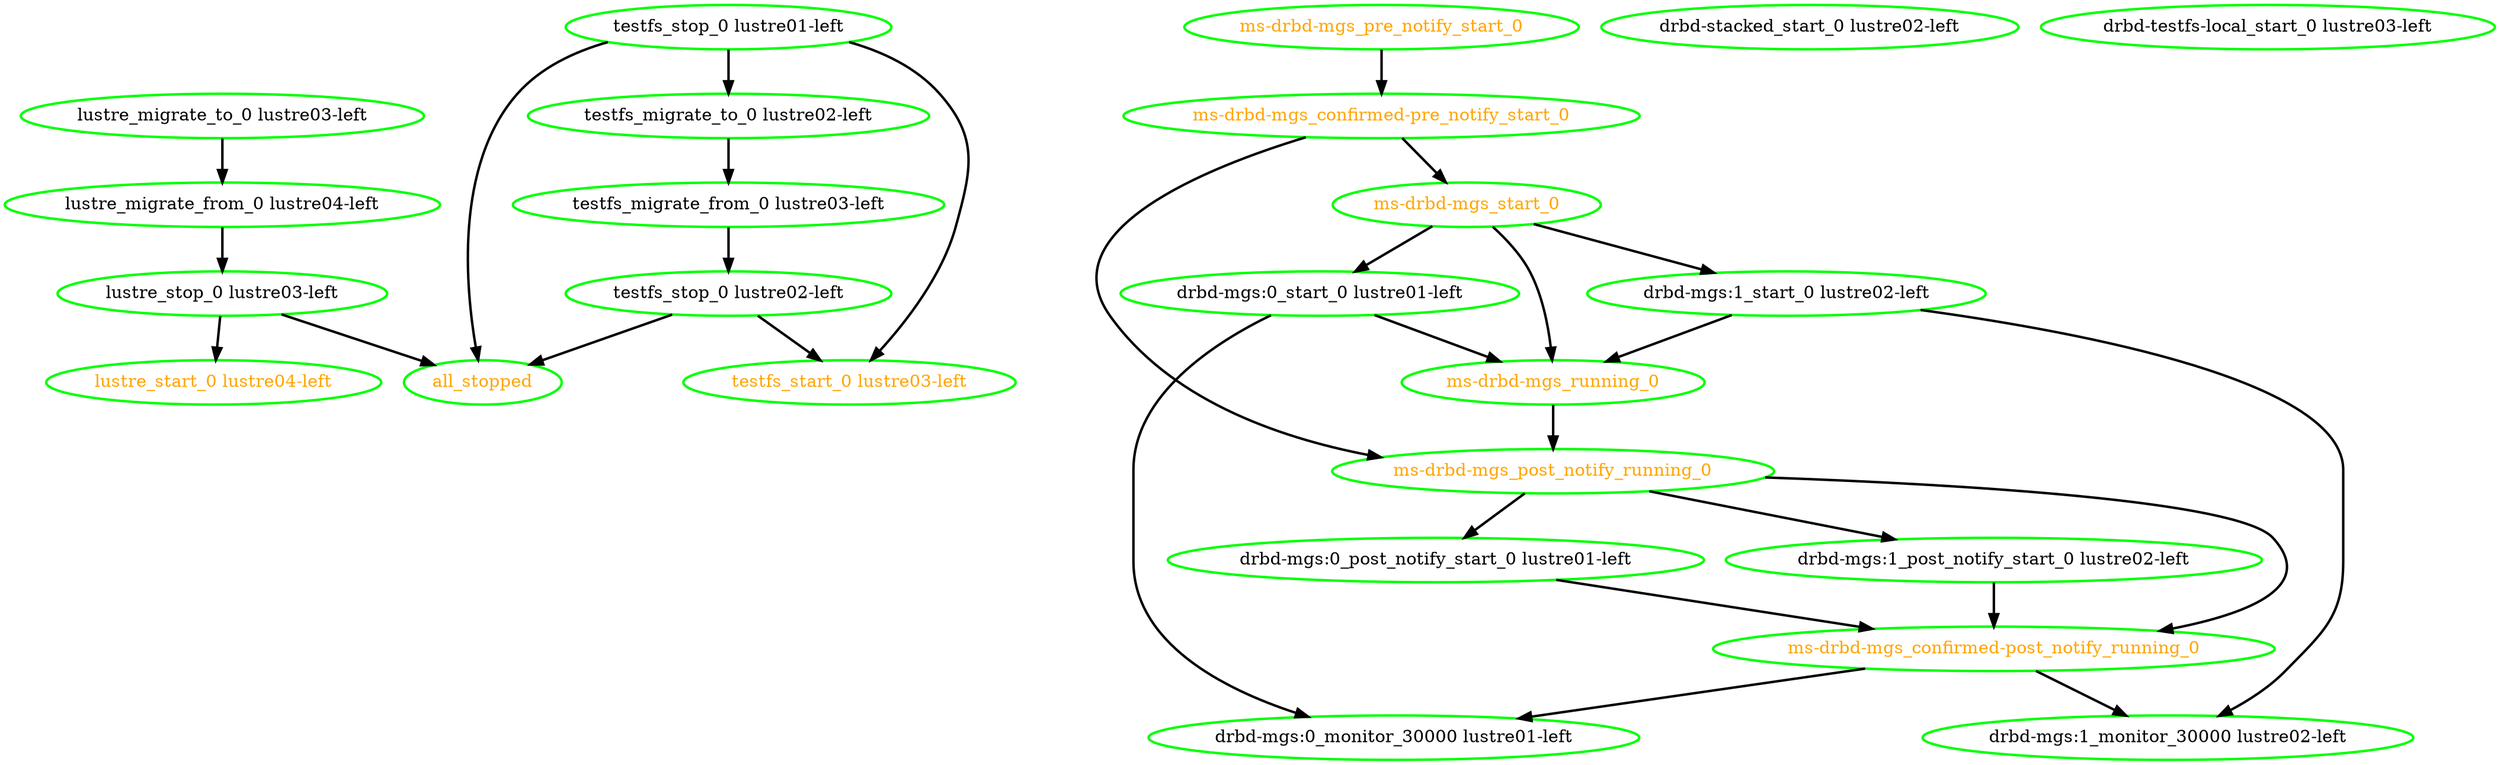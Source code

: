 digraph "g" {
"all_stopped" [ style=bold color="green" fontcolor="orange"]
"drbd-mgs:0_monitor_30000 lustre01-left" [ style=bold color="green" fontcolor="black"]
"drbd-mgs:0_post_notify_start_0 lustre01-left" -> "ms-drbd-mgs_confirmed-post_notify_running_0" [ style = bold]
"drbd-mgs:0_post_notify_start_0 lustre01-left" [ style=bold color="green" fontcolor="black"]
"drbd-mgs:0_start_0 lustre01-left" -> "drbd-mgs:0_monitor_30000 lustre01-left" [ style = bold]
"drbd-mgs:0_start_0 lustre01-left" -> "ms-drbd-mgs_running_0" [ style = bold]
"drbd-mgs:0_start_0 lustre01-left" [ style=bold color="green" fontcolor="black"]
"drbd-mgs:1_monitor_30000 lustre02-left" [ style=bold color="green" fontcolor="black"]
"drbd-mgs:1_post_notify_start_0 lustre02-left" -> "ms-drbd-mgs_confirmed-post_notify_running_0" [ style = bold]
"drbd-mgs:1_post_notify_start_0 lustre02-left" [ style=bold color="green" fontcolor="black"]
"drbd-mgs:1_start_0 lustre02-left" -> "drbd-mgs:1_monitor_30000 lustre02-left" [ style = bold]
"drbd-mgs:1_start_0 lustre02-left" -> "ms-drbd-mgs_running_0" [ style = bold]
"drbd-mgs:1_start_0 lustre02-left" [ style=bold color="green" fontcolor="black"]
"drbd-stacked_start_0 lustre02-left" [ style=bold color="green" fontcolor="black"]
"drbd-testfs-local_start_0 lustre03-left" [ style=bold color="green" fontcolor="black"]
"lustre_migrate_from_0 lustre04-left" -> "lustre_stop_0 lustre03-left" [ style = bold]
"lustre_migrate_from_0 lustre04-left" [ style=bold color="green" fontcolor="black"]
"lustre_migrate_to_0 lustre03-left" -> "lustre_migrate_from_0 lustre04-left" [ style = bold]
"lustre_migrate_to_0 lustre03-left" [ style=bold color="green" fontcolor="black"]
"lustre_start_0 lustre04-left" [ style=bold color="green" fontcolor="orange"]
"lustre_stop_0 lustre03-left" -> "all_stopped" [ style = bold]
"lustre_stop_0 lustre03-left" -> "lustre_start_0 lustre04-left" [ style = bold]
"lustre_stop_0 lustre03-left" [ style=bold color="green" fontcolor="black"]
"ms-drbd-mgs_confirmed-post_notify_running_0" -> "drbd-mgs:0_monitor_30000 lustre01-left" [ style = bold]
"ms-drbd-mgs_confirmed-post_notify_running_0" -> "drbd-mgs:1_monitor_30000 lustre02-left" [ style = bold]
"ms-drbd-mgs_confirmed-post_notify_running_0" [ style=bold color="green" fontcolor="orange"]
"ms-drbd-mgs_confirmed-pre_notify_start_0" -> "ms-drbd-mgs_post_notify_running_0" [ style = bold]
"ms-drbd-mgs_confirmed-pre_notify_start_0" -> "ms-drbd-mgs_start_0" [ style = bold]
"ms-drbd-mgs_confirmed-pre_notify_start_0" [ style=bold color="green" fontcolor="orange"]
"ms-drbd-mgs_post_notify_running_0" -> "drbd-mgs:0_post_notify_start_0 lustre01-left" [ style = bold]
"ms-drbd-mgs_post_notify_running_0" -> "drbd-mgs:1_post_notify_start_0 lustre02-left" [ style = bold]
"ms-drbd-mgs_post_notify_running_0" -> "ms-drbd-mgs_confirmed-post_notify_running_0" [ style = bold]
"ms-drbd-mgs_post_notify_running_0" [ style=bold color="green" fontcolor="orange"]
"ms-drbd-mgs_pre_notify_start_0" -> "ms-drbd-mgs_confirmed-pre_notify_start_0" [ style = bold]
"ms-drbd-mgs_pre_notify_start_0" [ style=bold color="green" fontcolor="orange"]
"ms-drbd-mgs_running_0" -> "ms-drbd-mgs_post_notify_running_0" [ style = bold]
"ms-drbd-mgs_running_0" [ style=bold color="green" fontcolor="orange"]
"ms-drbd-mgs_start_0" -> "drbd-mgs:0_start_0 lustre01-left" [ style = bold]
"ms-drbd-mgs_start_0" -> "drbd-mgs:1_start_0 lustre02-left" [ style = bold]
"ms-drbd-mgs_start_0" -> "ms-drbd-mgs_running_0" [ style = bold]
"ms-drbd-mgs_start_0" [ style=bold color="green" fontcolor="orange"]
"testfs_migrate_from_0 lustre03-left" -> "testfs_stop_0 lustre02-left" [ style = bold]
"testfs_migrate_from_0 lustre03-left" [ style=bold color="green" fontcolor="black"]
"testfs_migrate_to_0 lustre02-left" -> "testfs_migrate_from_0 lustre03-left" [ style = bold]
"testfs_migrate_to_0 lustre02-left" [ style=bold color="green" fontcolor="black"]
"testfs_start_0 lustre03-left" [ style=bold color="green" fontcolor="orange"]
"testfs_stop_0 lustre01-left" -> "all_stopped" [ style = bold]
"testfs_stop_0 lustre01-left" -> "testfs_migrate_to_0 lustre02-left" [ style = bold]
"testfs_stop_0 lustre01-left" -> "testfs_start_0 lustre03-left" [ style = bold]
"testfs_stop_0 lustre01-left" [ style=bold color="green" fontcolor="black"]
"testfs_stop_0 lustre02-left" -> "all_stopped" [ style = bold]
"testfs_stop_0 lustre02-left" -> "testfs_start_0 lustre03-left" [ style = bold]
"testfs_stop_0 lustre02-left" [ style=bold color="green" fontcolor="black"]
}
